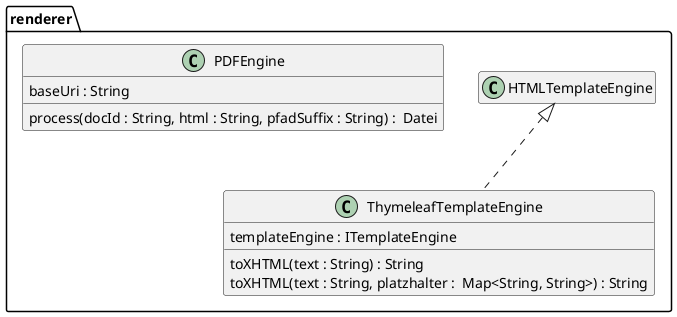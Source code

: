 @startuml Ebene3.png
hide empty members

package renderer {
    class ThymeleafTemplateEngine {
        templateEngine : ITemplateEngine
        toXHTML(text : String) : String
        toXHTML(text : String, platzhalter :  Map<String, String>) : String
    }
    HTMLTemplateEngine <|.. ThymeleafTemplateEngine
    class PDFEngine {
        baseUri : String
        process(docId : String, html : String, pfadSuffix : String) :  Datei
    }
}
@enduml